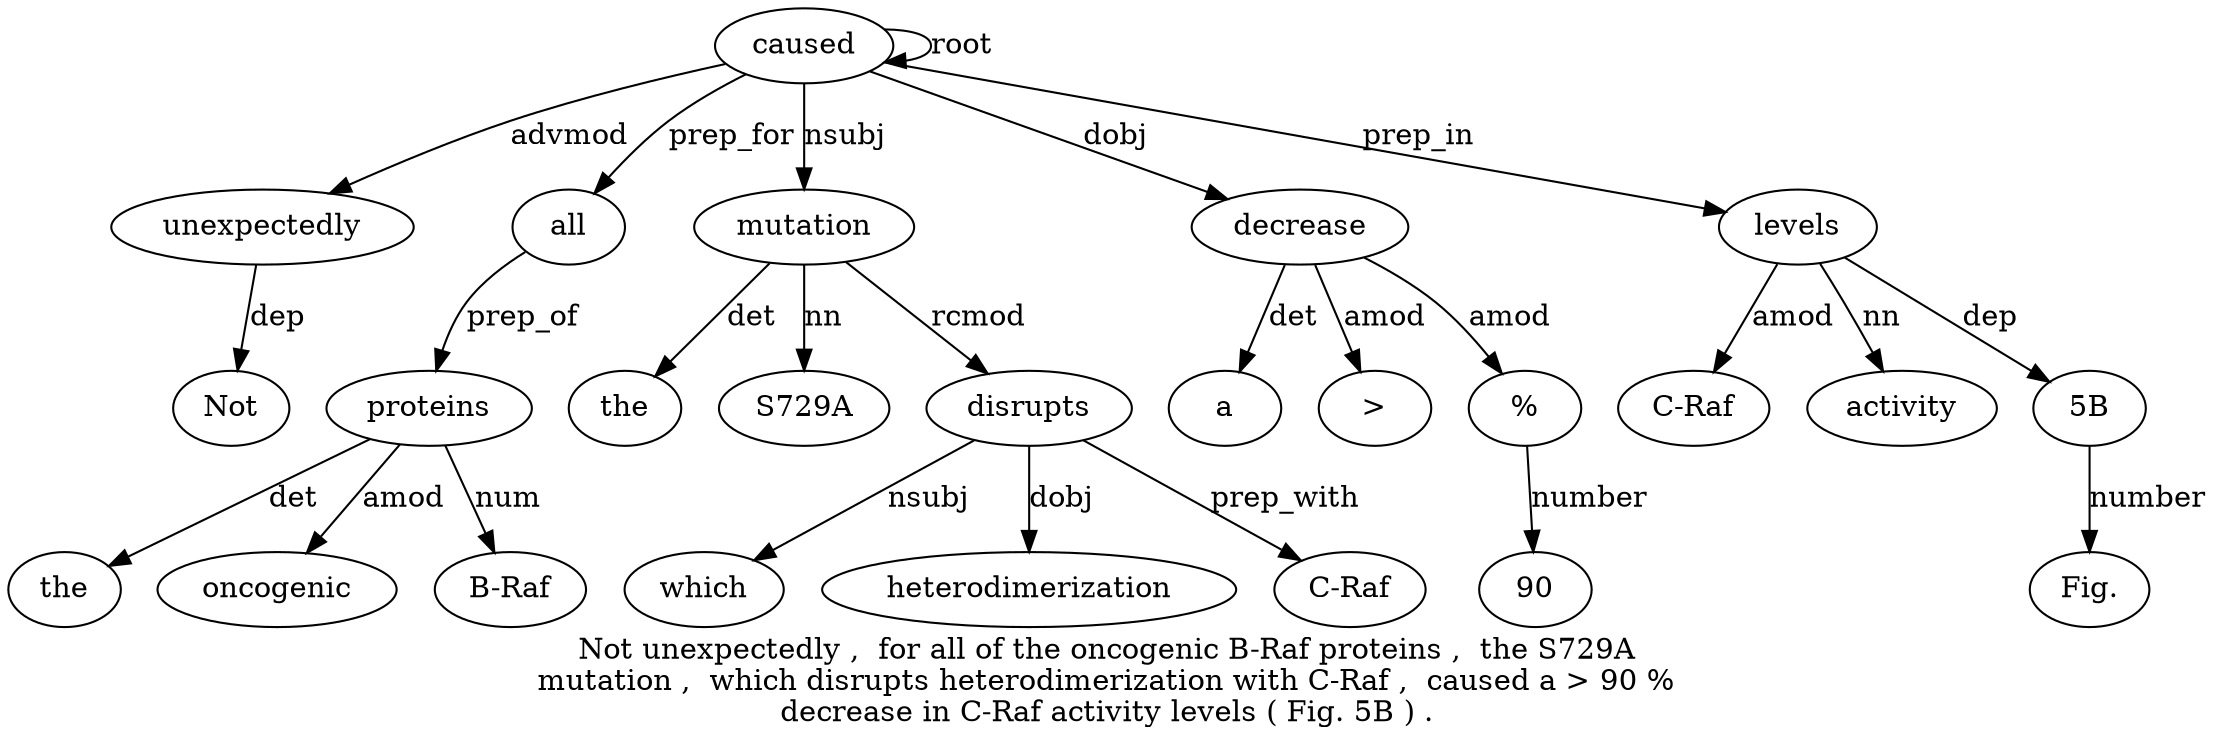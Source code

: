 digraph "Not unexpectedly ,  for all of the oncogenic B-Raf proteins ,  the S729A mutation ,  which disrupts heterodimerization with C-Raf ,  caused a > 90 % decrease in C-Raf activity levels ( Fig. 5B ) ." {
label="Not unexpectedly ,  for all of the oncogenic B-Raf proteins ,  the S729A
mutation ,  which disrupts heterodimerization with C-Raf ,  caused a > 90 %
decrease in C-Raf activity levels ( Fig. 5B ) .";
unexpectedly2 [style=filled, fillcolor=white, label=unexpectedly];
Not1 [style=filled, fillcolor=white, label=Not];
unexpectedly2 -> Not1  [label=dep];
caused22 [style=filled, fillcolor=white, label=caused];
caused22 -> unexpectedly2  [label=advmod];
all5 [style=filled, fillcolor=white, label=all];
caused22 -> all5  [label=prep_for];
proteins10 [style=filled, fillcolor=white, label=proteins];
the7 [style=filled, fillcolor=white, label=the];
proteins10 -> the7  [label=det];
oncogenic8 [style=filled, fillcolor=white, label=oncogenic];
proteins10 -> oncogenic8  [label=amod];
"B-Raf9" [style=filled, fillcolor=white, label="B-Raf"];
proteins10 -> "B-Raf9"  [label=num];
all5 -> proteins10  [label=prep_of];
mutation14 [style=filled, fillcolor=white, label=mutation];
the12 [style=filled, fillcolor=white, label=the];
mutation14 -> the12  [label=det];
S729A13 [style=filled, fillcolor=white, label=S729A];
mutation14 -> S729A13  [label=nn];
caused22 -> mutation14  [label=nsubj];
disrupts17 [style=filled, fillcolor=white, label=disrupts];
which16 [style=filled, fillcolor=white, label=which];
disrupts17 -> which16  [label=nsubj];
mutation14 -> disrupts17  [label=rcmod];
heterodimerization18 [style=filled, fillcolor=white, label=heterodimerization];
disrupts17 -> heterodimerization18  [label=dobj];
"C-Raf20" [style=filled, fillcolor=white, label="C-Raf"];
disrupts17 -> "C-Raf20"  [label=prep_with];
caused22 -> caused22  [label=root];
decrease27 [style=filled, fillcolor=white, label=decrease];
a23 [style=filled, fillcolor=white, label=a];
decrease27 -> a23  [label=det];
">24" [style=filled, fillcolor=white, label=">"];
decrease27 -> ">24"  [label=amod];
"%26" [style=filled, fillcolor=white, label="%"];
9025 [style=filled, fillcolor=white, label=90];
"%26" -> 9025  [label=number];
decrease27 -> "%26"  [label=amod];
caused22 -> decrease27  [label=dobj];
levels31 [style=filled, fillcolor=white, label=levels];
"C-Raf29" [style=filled, fillcolor=white, label="C-Raf"];
levels31 -> "C-Raf29"  [label=amod];
activity30 [style=filled, fillcolor=white, label=activity];
levels31 -> activity30  [label=nn];
caused22 -> levels31  [label=prep_in];
"5B34" [style=filled, fillcolor=white, label="5B"];
"Fig.33" [style=filled, fillcolor=white, label="Fig."];
"5B34" -> "Fig.33"  [label=number];
levels31 -> "5B34"  [label=dep];
}
